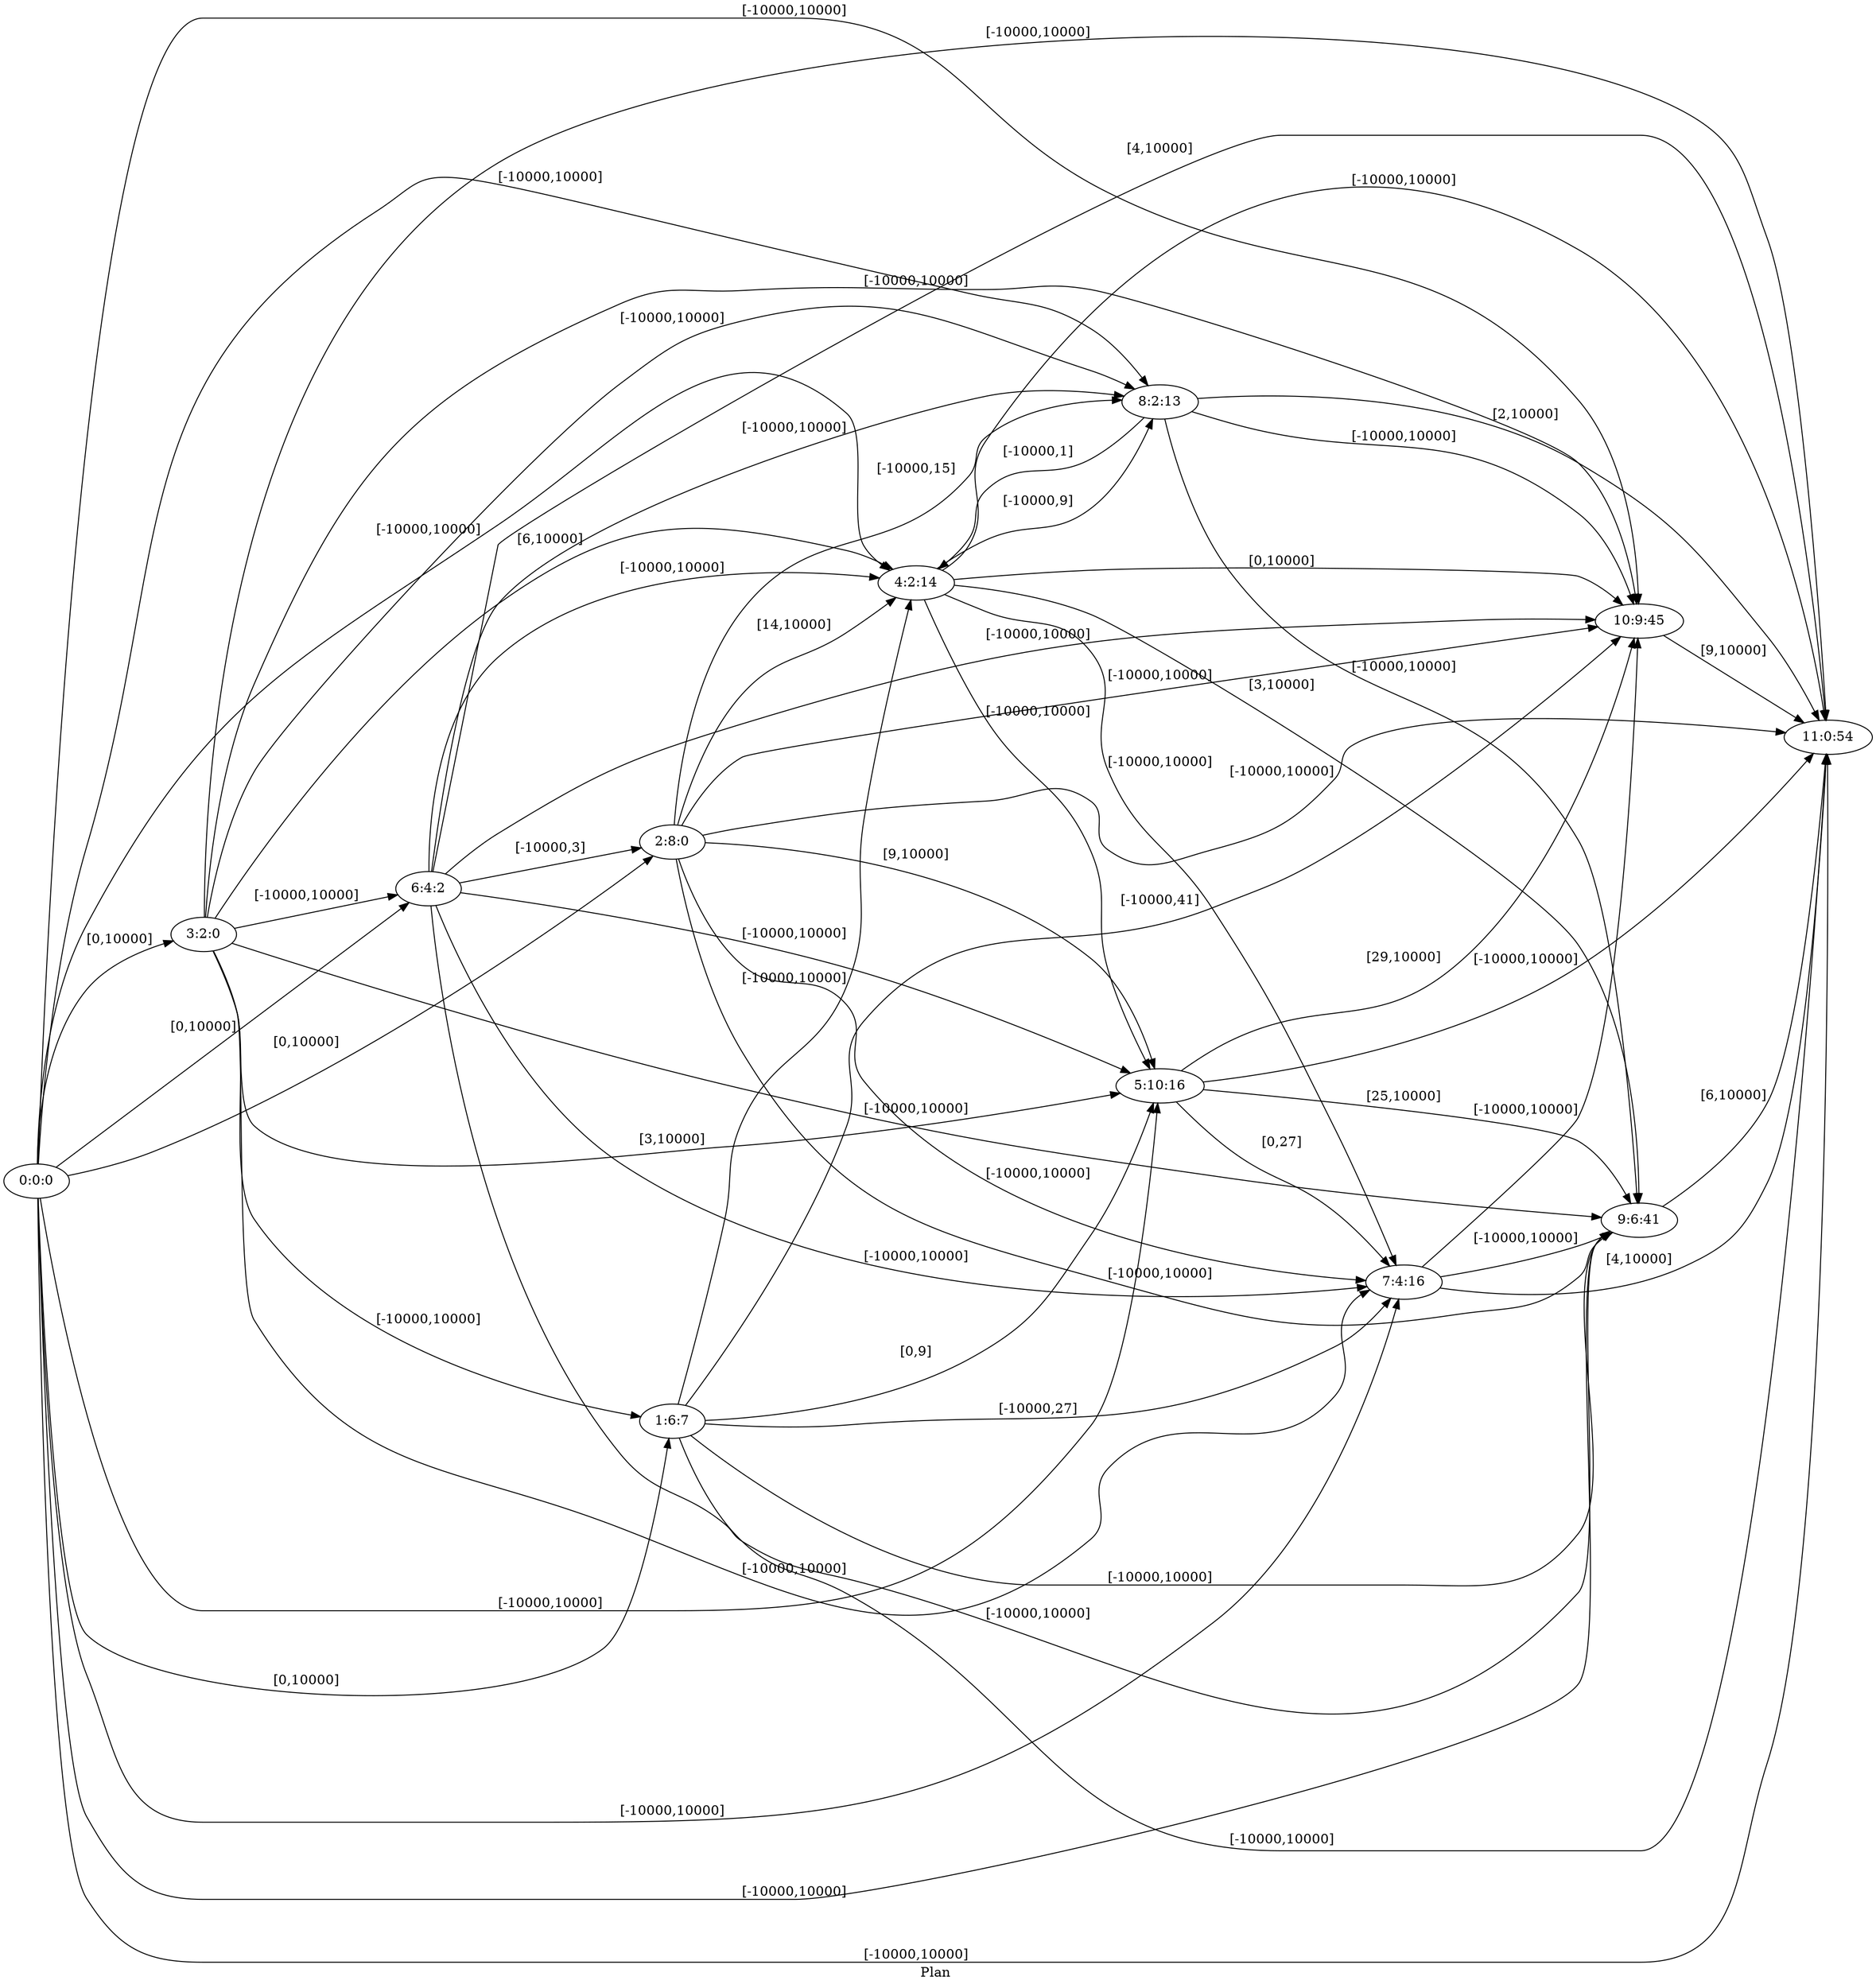 digraph G {
 rankdir = LR;
 nodesep = .45; 
 size = 30;
label="Plan ";
 fldt = 0.44012;
"0:0:0"->"1:6:7"[ label = "[0,10000]"];
"0:0:0"->"2:8:0"[ label = "[0,10000]"];
"0:0:0"->"3:2:0"[ label = "[0,10000]"];
"0:0:0"->"4:2:14"[ label = "[-10000,10000]"];
"0:0:0"->"5:10:16"[ label = "[-10000,10000]"];
"0:0:0"->"6:4:2"[ label = "[0,10000]"];
"0:0:0"->"7:4:16"[ label = "[-10000,10000]"];
"0:0:0"->"8:2:13"[ label = "[-10000,10000]"];
"0:0:0"->"9:6:41"[ label = "[-10000,10000]"];
"0:0:0"->"10:9:45"[ label = "[-10000,10000]"];
"0:0:0"->"11:0:54"[ label = "[-10000,10000]"];
"1:6:7"->"4:2:14"[ label = "[-10000,10000]"];
"1:6:7"->"5:10:16"[ label = "[0,9]"];
"1:6:7"->"7:4:16"[ label = "[-10000,27]"];
"1:6:7"->"9:6:41"[ label = "[-10000,10000]"];
"1:6:7"->"10:9:45"[ label = "[-10000,41]"];
"1:6:7"->"11:0:54"[ label = "[-10000,10000]"];
"2:8:0"->"4:2:14"[ label = "[14,10000]"];
"2:8:0"->"5:10:16"[ label = "[9,10000]"];
"2:8:0"->"7:4:16"[ label = "[-10000,10000]"];
"2:8:0"->"8:2:13"[ label = "[-10000,15]"];
"2:8:0"->"9:6:41"[ label = "[-10000,10000]"];
"2:8:0"->"10:9:45"[ label = "[-10000,10000]"];
"2:8:0"->"11:0:54"[ label = "[-10000,10000]"];
"3:2:0"->"1:6:7"[ label = "[-10000,10000]"];
"3:2:0"->"4:2:14"[ label = "[6,10000]"];
"3:2:0"->"5:10:16"[ label = "[3,10000]"];
"3:2:0"->"6:4:2"[ label = "[-10000,10000]"];
"3:2:0"->"7:4:16"[ label = "[-10000,10000]"];
"3:2:0"->"8:2:13"[ label = "[-10000,10000]"];
"3:2:0"->"9:6:41"[ label = "[-10000,10000]"];
"3:2:0"->"10:9:45"[ label = "[-10000,10000]"];
"3:2:0"->"11:0:54"[ label = "[-10000,10000]"];
"4:2:14"->"5:10:16"[ label = "[-10000,10000]"];
"4:2:14"->"7:4:16"[ label = "[-10000,10000]"];
"4:2:14"->"8:2:13"[ label = "[-10000,9]"];
"4:2:14"->"9:6:41"[ label = "[3,10000]"];
"4:2:14"->"10:9:45"[ label = "[0,10000]"];
"4:2:14"->"11:0:54"[ label = "[-10000,10000]"];
"5:10:16"->"7:4:16"[ label = "[0,27]"];
"5:10:16"->"9:6:41"[ label = "[25,10000]"];
"5:10:16"->"10:9:45"[ label = "[29,10000]"];
"5:10:16"->"11:0:54"[ label = "[-10000,10000]"];
"6:4:2"->"2:8:0"[ label = "[-10000,3]"];
"6:4:2"->"4:2:14"[ label = "[-10000,10000]"];
"6:4:2"->"5:10:16"[ label = "[-10000,10000]"];
"6:4:2"->"7:4:16"[ label = "[-10000,10000]"];
"6:4:2"->"8:2:13"[ label = "[-10000,10000]"];
"6:4:2"->"9:6:41"[ label = "[-10000,10000]"];
"6:4:2"->"10:9:45"[ label = "[-10000,10000]"];
"6:4:2"->"11:0:54"[ label = "[4,10000]"];
"7:4:16"->"9:6:41"[ label = "[-10000,10000]"];
"7:4:16"->"10:9:45"[ label = "[-10000,10000]"];
"7:4:16"->"11:0:54"[ label = "[4,10000]"];
"8:2:13"->"4:2:14"[ label = "[-10000,1]"];
"8:2:13"->"9:6:41"[ label = "[-10000,10000]"];
"8:2:13"->"10:9:45"[ label = "[-10000,10000]"];
"8:2:13"->"11:0:54"[ label = "[2,10000]"];
"9:6:41"->"11:0:54"[ label = "[6,10000]"];
"10:9:45"->"11:0:54"[ label = "[9,10000]"];
}

